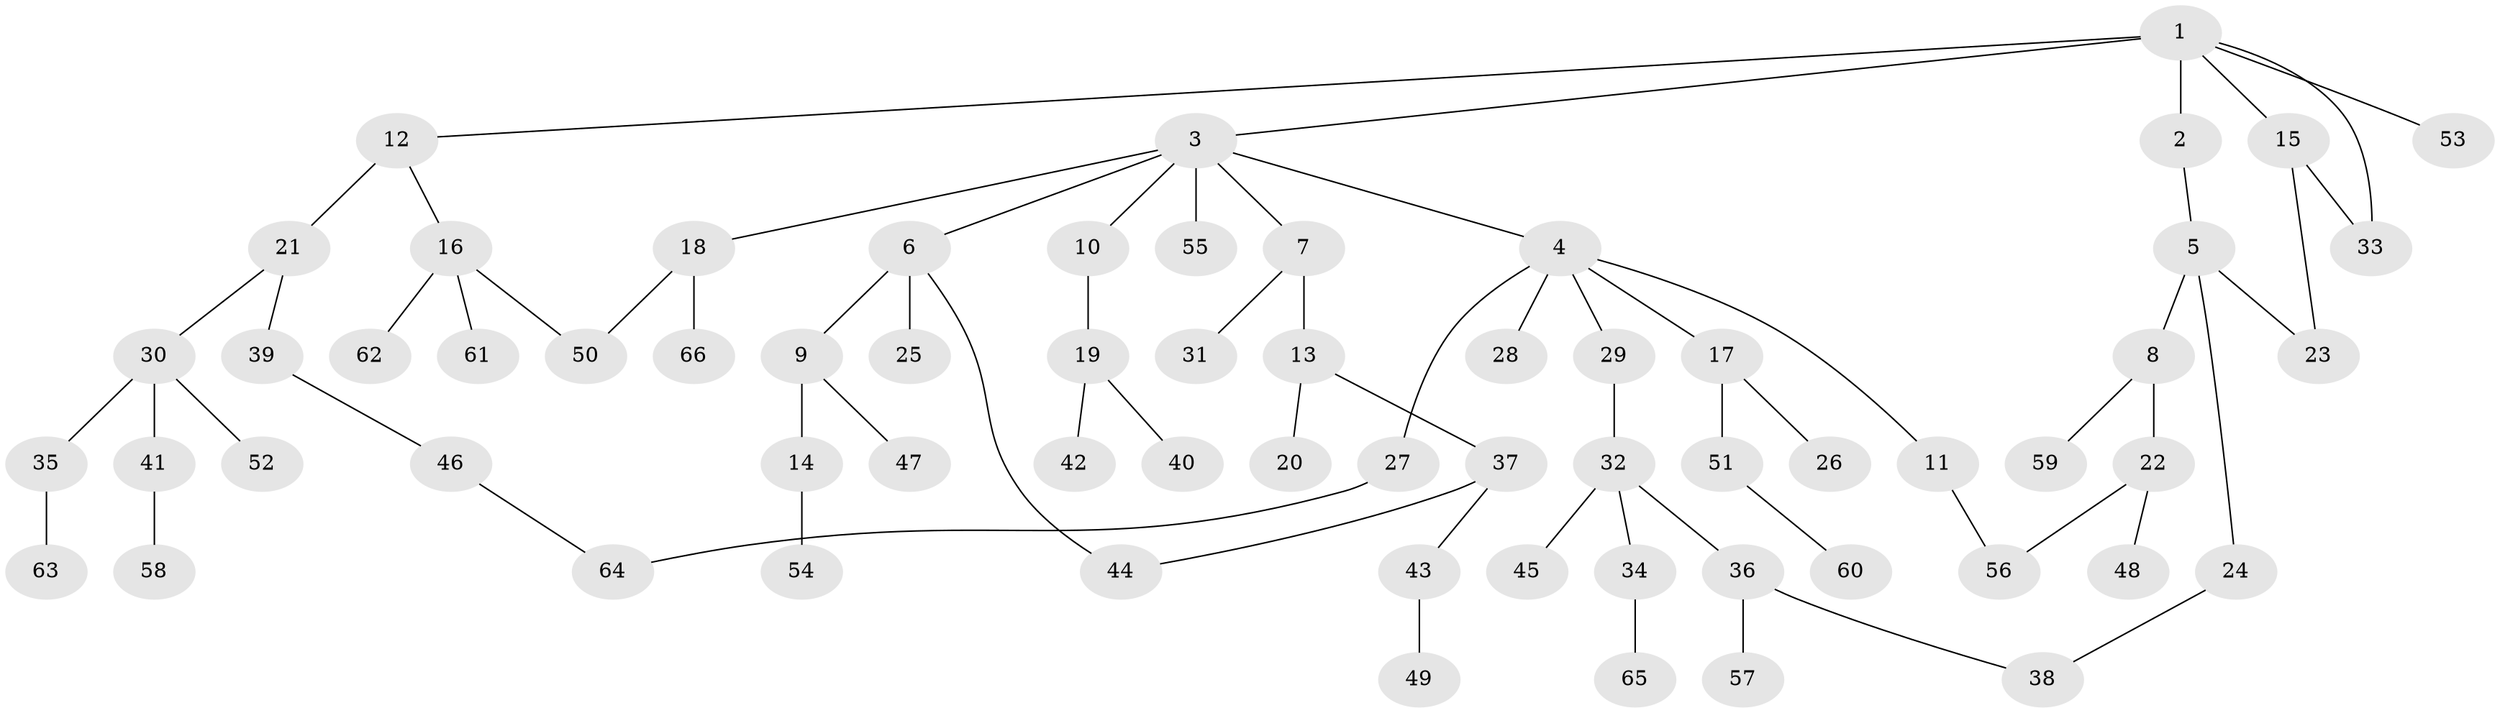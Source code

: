 // original degree distribution, {8: 0.015873015873015872, 2: 0.2619047619047619, 7: 0.007936507936507936, 4: 0.07142857142857142, 5: 0.047619047619047616, 3: 0.14285714285714285, 1: 0.4523809523809524}
// Generated by graph-tools (version 1.1) at 2025/34/03/09/25 02:34:04]
// undirected, 66 vertices, 72 edges
graph export_dot {
graph [start="1"]
  node [color=gray90,style=filled];
  1;
  2;
  3;
  4;
  5;
  6;
  7;
  8;
  9;
  10;
  11;
  12;
  13;
  14;
  15;
  16;
  17;
  18;
  19;
  20;
  21;
  22;
  23;
  24;
  25;
  26;
  27;
  28;
  29;
  30;
  31;
  32;
  33;
  34;
  35;
  36;
  37;
  38;
  39;
  40;
  41;
  42;
  43;
  44;
  45;
  46;
  47;
  48;
  49;
  50;
  51;
  52;
  53;
  54;
  55;
  56;
  57;
  58;
  59;
  60;
  61;
  62;
  63;
  64;
  65;
  66;
  1 -- 2 [weight=2.0];
  1 -- 3 [weight=1.0];
  1 -- 12 [weight=1.0];
  1 -- 15 [weight=1.0];
  1 -- 33 [weight=1.0];
  1 -- 53 [weight=1.0];
  2 -- 5 [weight=1.0];
  3 -- 4 [weight=1.0];
  3 -- 6 [weight=1.0];
  3 -- 7 [weight=1.0];
  3 -- 10 [weight=1.0];
  3 -- 18 [weight=1.0];
  3 -- 55 [weight=3.0];
  4 -- 11 [weight=1.0];
  4 -- 17 [weight=1.0];
  4 -- 27 [weight=1.0];
  4 -- 28 [weight=1.0];
  4 -- 29 [weight=1.0];
  5 -- 8 [weight=1.0];
  5 -- 23 [weight=1.0];
  5 -- 24 [weight=1.0];
  6 -- 9 [weight=1.0];
  6 -- 25 [weight=2.0];
  6 -- 44 [weight=1.0];
  7 -- 13 [weight=1.0];
  7 -- 31 [weight=1.0];
  8 -- 22 [weight=1.0];
  8 -- 59 [weight=1.0];
  9 -- 14 [weight=2.0];
  9 -- 47 [weight=1.0];
  10 -- 19 [weight=1.0];
  11 -- 56 [weight=1.0];
  12 -- 16 [weight=1.0];
  12 -- 21 [weight=2.0];
  13 -- 20 [weight=2.0];
  13 -- 37 [weight=1.0];
  14 -- 54 [weight=1.0];
  15 -- 23 [weight=1.0];
  15 -- 33 [weight=1.0];
  16 -- 50 [weight=1.0];
  16 -- 61 [weight=1.0];
  16 -- 62 [weight=1.0];
  17 -- 26 [weight=1.0];
  17 -- 51 [weight=1.0];
  18 -- 50 [weight=1.0];
  18 -- 66 [weight=1.0];
  19 -- 40 [weight=2.0];
  19 -- 42 [weight=1.0];
  21 -- 30 [weight=1.0];
  21 -- 39 [weight=1.0];
  22 -- 48 [weight=1.0];
  22 -- 56 [weight=1.0];
  24 -- 38 [weight=1.0];
  27 -- 64 [weight=1.0];
  29 -- 32 [weight=1.0];
  30 -- 35 [weight=1.0];
  30 -- 41 [weight=1.0];
  30 -- 52 [weight=1.0];
  32 -- 34 [weight=1.0];
  32 -- 36 [weight=1.0];
  32 -- 45 [weight=1.0];
  34 -- 65 [weight=1.0];
  35 -- 63 [weight=1.0];
  36 -- 38 [weight=1.0];
  36 -- 57 [weight=1.0];
  37 -- 43 [weight=1.0];
  37 -- 44 [weight=1.0];
  39 -- 46 [weight=1.0];
  41 -- 58 [weight=1.0];
  43 -- 49 [weight=1.0];
  46 -- 64 [weight=1.0];
  51 -- 60 [weight=1.0];
}
